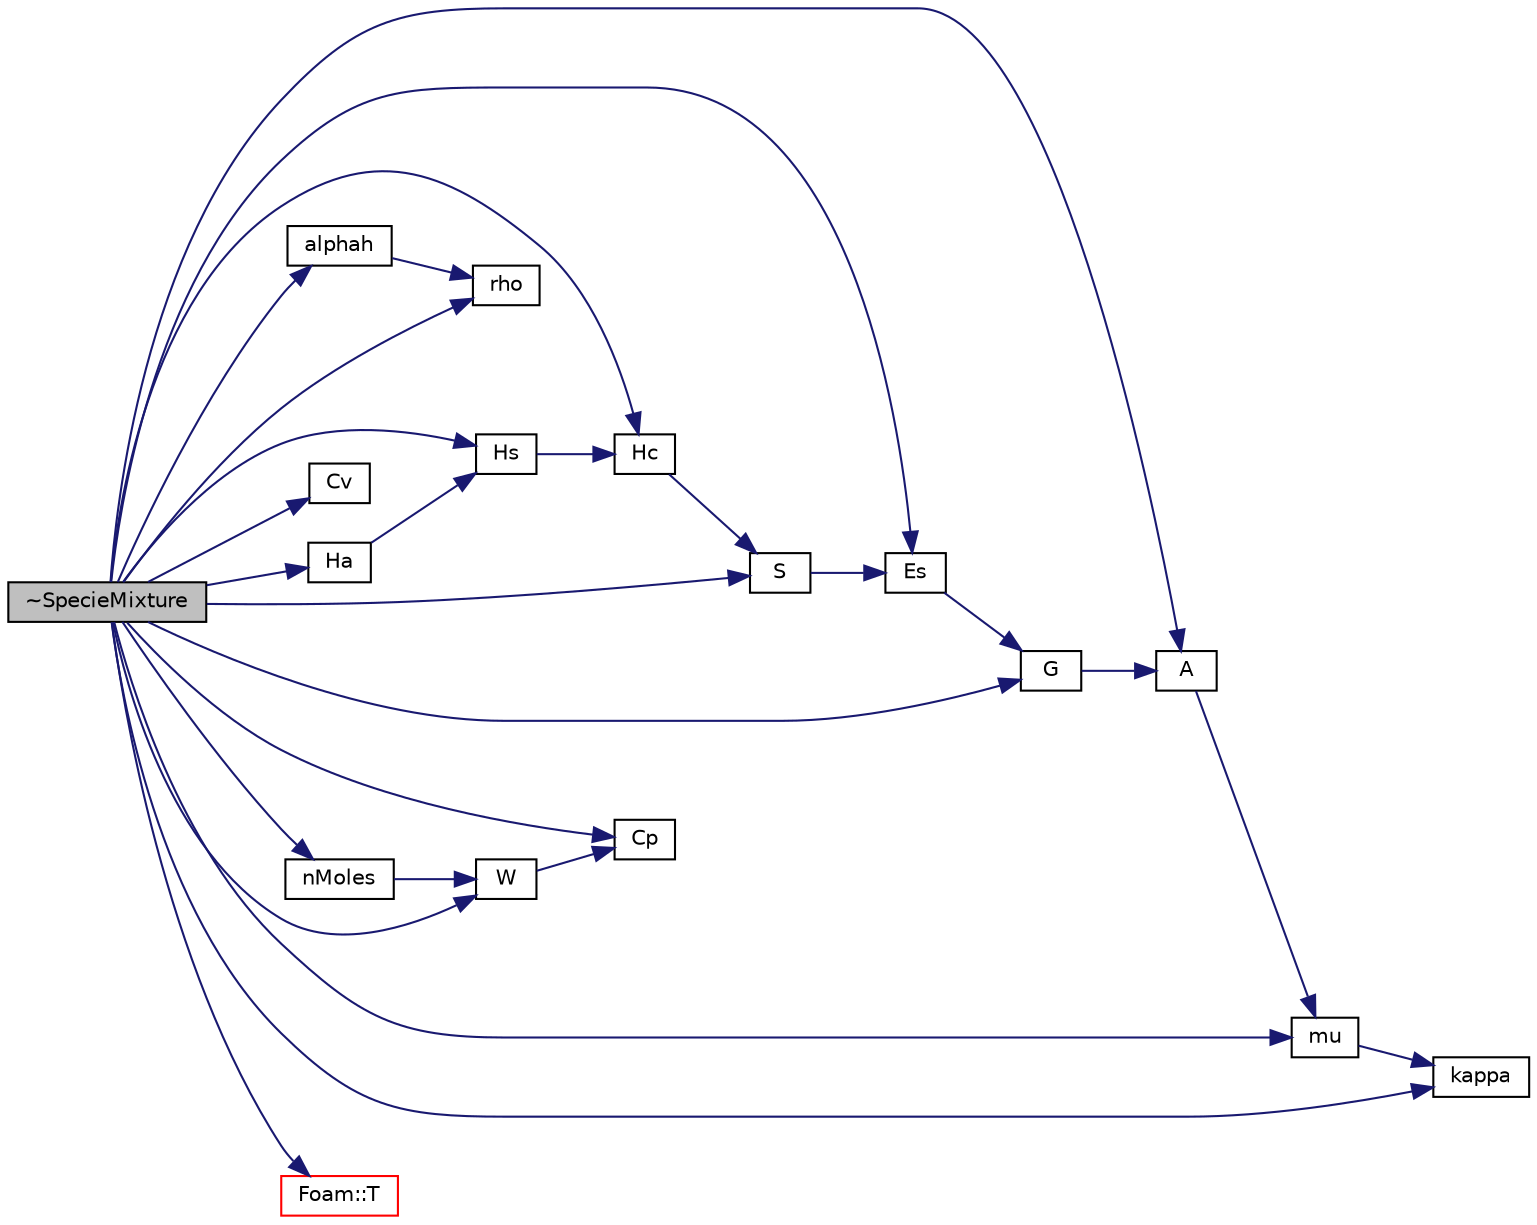 digraph "~SpecieMixture"
{
  bgcolor="transparent";
  edge [fontname="Helvetica",fontsize="10",labelfontname="Helvetica",labelfontsize="10"];
  node [fontname="Helvetica",fontsize="10",shape=record];
  rankdir="LR";
  Node1 [label="~SpecieMixture",height=0.2,width=0.4,color="black", fillcolor="grey75", style="filled", fontcolor="black"];
  Node1 -> Node2 [color="midnightblue",fontsize="10",style="solid",fontname="Helvetica"];
  Node2 [label="A",height=0.2,width=0.4,color="black",URL="$a02464.html#ab74b024f0c3ca7a5d87392ee2c96b9d1",tooltip="Helmholtz free energy [J/kg]. "];
  Node2 -> Node3 [color="midnightblue",fontsize="10",style="solid",fontname="Helvetica"];
  Node3 [label="mu",height=0.2,width=0.4,color="black",URL="$a02464.html#a79f5b5dc0f38d12b1c18e0111015d061",tooltip="Dynamic viscosity [kg/m/s]. "];
  Node3 -> Node4 [color="midnightblue",fontsize="10",style="solid",fontname="Helvetica"];
  Node4 [label="kappa",height=0.2,width=0.4,color="black",URL="$a02464.html#a3cd50577fde6ef02edd7219f71e25c33",tooltip="Thermal diffusivity for temperature of mixture [J/m/s/K]. "];
  Node1 -> Node5 [color="midnightblue",fontsize="10",style="solid",fontname="Helvetica"];
  Node5 [label="alphah",height=0.2,width=0.4,color="black",URL="$a02464.html#abe474038509b2a20da527b449d35b6c7",tooltip="Thermal diffusivity of enthalpy [kg/m/s]. "];
  Node5 -> Node6 [color="midnightblue",fontsize="10",style="solid",fontname="Helvetica"];
  Node6 [label="rho",height=0.2,width=0.4,color="black",URL="$a02464.html#a9fc0c79adbef575e61378199eb789734",tooltip="Density [kg/m3]. "];
  Node1 -> Node7 [color="midnightblue",fontsize="10",style="solid",fontname="Helvetica"];
  Node7 [label="Cp",height=0.2,width=0.4,color="black",URL="$a02464.html#a42085a867e9381e3b467a940a9a12d9f",tooltip="Heat capacity at constant pressure for patch [J/kg/K]. "];
  Node1 -> Node8 [color="midnightblue",fontsize="10",style="solid",fontname="Helvetica"];
  Node8 [label="Cv",height=0.2,width=0.4,color="black",URL="$a02464.html#abb03b6117bf7429d7e2492d806806a08",tooltip="Heat capacity at constant volume [J/kg/K]. "];
  Node1 -> Node9 [color="midnightblue",fontsize="10",style="solid",fontname="Helvetica"];
  Node9 [label="Es",height=0.2,width=0.4,color="black",URL="$a02464.html#ac52c2e533b2fdcbb307a7f3b202a833a",tooltip="Sensible internal energy [J/kg]. "];
  Node9 -> Node10 [color="midnightblue",fontsize="10",style="solid",fontname="Helvetica"];
  Node10 [label="G",height=0.2,width=0.4,color="black",URL="$a02464.html#ac2aecdea619b00279e7fb2fbc22f0e65",tooltip="Gibbs free energy [J/kg]. "];
  Node10 -> Node2 [color="midnightblue",fontsize="10",style="solid",fontname="Helvetica"];
  Node1 -> Node10 [color="midnightblue",fontsize="10",style="solid",fontname="Helvetica"];
  Node1 -> Node11 [color="midnightblue",fontsize="10",style="solid",fontname="Helvetica"];
  Node11 [label="Ha",height=0.2,width=0.4,color="black",URL="$a02464.html#a51a2454e41cf5f426ea89c2fa9efd1fe",tooltip="Absolute enthalpy [J/kg]. "];
  Node11 -> Node12 [color="midnightblue",fontsize="10",style="solid",fontname="Helvetica"];
  Node12 [label="Hs",height=0.2,width=0.4,color="black",URL="$a02464.html#a39fe018de177e52155990c51c1a98779",tooltip="Sensible enthalpy [J/kg]. "];
  Node12 -> Node13 [color="midnightblue",fontsize="10",style="solid",fontname="Helvetica"];
  Node13 [label="Hc",height=0.2,width=0.4,color="black",URL="$a02464.html#a7ace5321dd7803e81223a78862e0ba3f",tooltip="Chemical enthalpy [J/kg]. "];
  Node13 -> Node14 [color="midnightblue",fontsize="10",style="solid",fontname="Helvetica"];
  Node14 [label="S",height=0.2,width=0.4,color="black",URL="$a02464.html#a78e78b3d476a900959cffb8f656a367c",tooltip="Entropy [J/(kg K)]. "];
  Node14 -> Node9 [color="midnightblue",fontsize="10",style="solid",fontname="Helvetica"];
  Node1 -> Node13 [color="midnightblue",fontsize="10",style="solid",fontname="Helvetica"];
  Node1 -> Node12 [color="midnightblue",fontsize="10",style="solid",fontname="Helvetica"];
  Node1 -> Node4 [color="midnightblue",fontsize="10",style="solid",fontname="Helvetica"];
  Node1 -> Node3 [color="midnightblue",fontsize="10",style="solid",fontname="Helvetica"];
  Node1 -> Node15 [color="midnightblue",fontsize="10",style="solid",fontname="Helvetica"];
  Node15 [label="nMoles",height=0.2,width=0.4,color="black",URL="$a02464.html#ad3093415fc5e3dc820580e739c32f734",tooltip="Number of moles of the given specie []. "];
  Node15 -> Node16 [color="midnightblue",fontsize="10",style="solid",fontname="Helvetica"];
  Node16 [label="W",height=0.2,width=0.4,color="black",URL="$a02464.html#a4e2fe70f63bf70b5f4d71303f2ec3b44",tooltip="Molecular weight of the given specie [kg/kmol]. "];
  Node16 -> Node7 [color="midnightblue",fontsize="10",style="solid",fontname="Helvetica"];
  Node1 -> Node6 [color="midnightblue",fontsize="10",style="solid",fontname="Helvetica"];
  Node1 -> Node14 [color="midnightblue",fontsize="10",style="solid",fontname="Helvetica"];
  Node1 -> Node17 [color="midnightblue",fontsize="10",style="solid",fontname="Helvetica"];
  Node17 [label="Foam::T",height=0.2,width=0.4,color="red",URL="$a10974.html#ae57fda0abb14bb0944947c463c6e09d4"];
  Node1 -> Node16 [color="midnightblue",fontsize="10",style="solid",fontname="Helvetica"];
}
